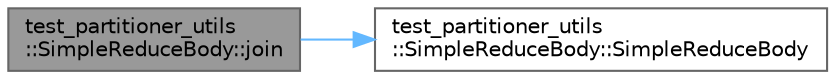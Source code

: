 digraph "test_partitioner_utils::SimpleReduceBody::join"
{
 // LATEX_PDF_SIZE
  bgcolor="transparent";
  edge [fontname=Helvetica,fontsize=10,labelfontname=Helvetica,labelfontsize=10];
  node [fontname=Helvetica,fontsize=10,shape=box,height=0.2,width=0.4];
  rankdir="LR";
  Node1 [id="Node000001",label="test_partitioner_utils\l::SimpleReduceBody::join",height=0.2,width=0.4,color="gray40", fillcolor="grey60", style="filled", fontcolor="black",tooltip=" "];
  Node1 -> Node2 [id="edge1_Node000001_Node000002",color="steelblue1",style="solid",tooltip=" "];
  Node2 [id="Node000002",label="test_partitioner_utils\l::SimpleReduceBody::SimpleReduceBody",height=0.2,width=0.4,color="grey40", fillcolor="white", style="filled",URL="$classtest__partitioner__utils_1_1_simple_reduce_body.html#a203b25b1bf3c433fafa432dc03cc6a3c",tooltip=" "];
}

